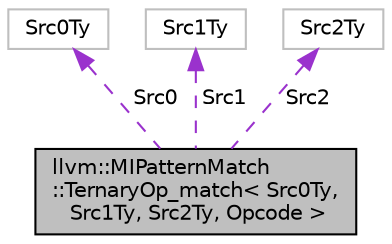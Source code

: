 digraph "llvm::MIPatternMatch::TernaryOp_match&lt; Src0Ty, Src1Ty, Src2Ty, Opcode &gt;"
{
 // LATEX_PDF_SIZE
  bgcolor="transparent";
  edge [fontname="Helvetica",fontsize="10",labelfontname="Helvetica",labelfontsize="10"];
  node [fontname="Helvetica",fontsize="10",shape=record];
  Node1 [label="llvm::MIPatternMatch\l::TernaryOp_match\< Src0Ty,\l Src1Ty, Src2Ty, Opcode \>",height=0.2,width=0.4,color="black", fillcolor="grey75", style="filled", fontcolor="black",tooltip=" "];
  Node2 -> Node1 [dir="back",color="darkorchid3",fontsize="10",style="dashed",label=" Src0" ,fontname="Helvetica"];
  Node2 [label="Src0Ty",height=0.2,width=0.4,color="grey75",tooltip=" "];
  Node3 -> Node1 [dir="back",color="darkorchid3",fontsize="10",style="dashed",label=" Src1" ,fontname="Helvetica"];
  Node3 [label="Src1Ty",height=0.2,width=0.4,color="grey75",tooltip=" "];
  Node4 -> Node1 [dir="back",color="darkorchid3",fontsize="10",style="dashed",label=" Src2" ,fontname="Helvetica"];
  Node4 [label="Src2Ty",height=0.2,width=0.4,color="grey75",tooltip=" "];
}
